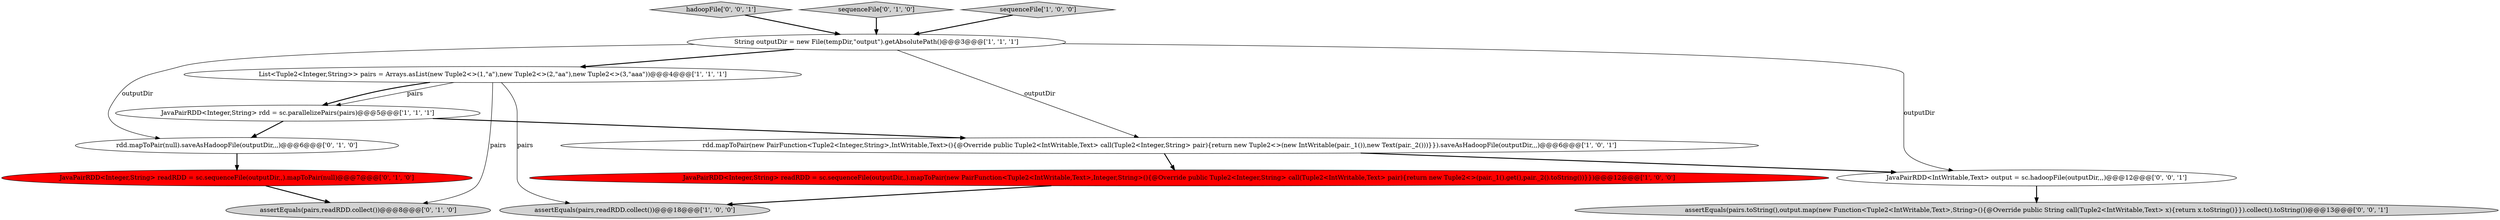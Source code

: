 digraph {
4 [style = filled, label = "JavaPairRDD<Integer,String> rdd = sc.parallelizePairs(pairs)@@@5@@@['1', '1', '1']", fillcolor = white, shape = ellipse image = "AAA0AAABBB1BBB"];
10 [style = filled, label = "assertEquals(pairs,readRDD.collect())@@@8@@@['0', '1', '0']", fillcolor = lightgray, shape = ellipse image = "AAA0AAABBB2BBB"];
12 [style = filled, label = "assertEquals(pairs.toString(),output.map(new Function<Tuple2<IntWritable,Text>,String>(){@Override public String call(Tuple2<IntWritable,Text> x){return x.toString()}}).collect().toString())@@@13@@@['0', '0', '1']", fillcolor = lightgray, shape = ellipse image = "AAA0AAABBB3BBB"];
13 [style = filled, label = "hadoopFile['0', '0', '1']", fillcolor = lightgray, shape = diamond image = "AAA0AAABBB3BBB"];
7 [style = filled, label = "sequenceFile['0', '1', '0']", fillcolor = lightgray, shape = diamond image = "AAA0AAABBB2BBB"];
11 [style = filled, label = "JavaPairRDD<IntWritable,Text> output = sc.hadoopFile(outputDir,,,)@@@12@@@['0', '0', '1']", fillcolor = white, shape = ellipse image = "AAA0AAABBB3BBB"];
8 [style = filled, label = "rdd.mapToPair(null).saveAsHadoopFile(outputDir,,,)@@@6@@@['0', '1', '0']", fillcolor = white, shape = ellipse image = "AAA0AAABBB2BBB"];
2 [style = filled, label = "sequenceFile['1', '0', '0']", fillcolor = lightgray, shape = diamond image = "AAA0AAABBB1BBB"];
1 [style = filled, label = "assertEquals(pairs,readRDD.collect())@@@18@@@['1', '0', '0']", fillcolor = lightgray, shape = ellipse image = "AAA0AAABBB1BBB"];
3 [style = filled, label = "JavaPairRDD<Integer,String> readRDD = sc.sequenceFile(outputDir,,).mapToPair(new PairFunction<Tuple2<IntWritable,Text>,Integer,String>(){@Override public Tuple2<Integer,String> call(Tuple2<IntWritable,Text> pair){return new Tuple2<>(pair._1().get(),pair._2().toString())}})@@@12@@@['1', '0', '0']", fillcolor = red, shape = ellipse image = "AAA1AAABBB1BBB"];
5 [style = filled, label = "String outputDir = new File(tempDir,\"output\").getAbsolutePath()@@@3@@@['1', '1', '1']", fillcolor = white, shape = ellipse image = "AAA0AAABBB1BBB"];
6 [style = filled, label = "List<Tuple2<Integer,String>> pairs = Arrays.asList(new Tuple2<>(1,\"a\"),new Tuple2<>(2,\"aa\"),new Tuple2<>(3,\"aaa\"))@@@4@@@['1', '1', '1']", fillcolor = white, shape = ellipse image = "AAA0AAABBB1BBB"];
0 [style = filled, label = "rdd.mapToPair(new PairFunction<Tuple2<Integer,String>,IntWritable,Text>(){@Override public Tuple2<IntWritable,Text> call(Tuple2<Integer,String> pair){return new Tuple2<>(new IntWritable(pair._1()),new Text(pair._2()))}}).saveAsHadoopFile(outputDir,,,)@@@6@@@['1', '0', '1']", fillcolor = white, shape = ellipse image = "AAA0AAABBB1BBB"];
9 [style = filled, label = "JavaPairRDD<Integer,String> readRDD = sc.sequenceFile(outputDir,,).mapToPair(null)@@@7@@@['0', '1', '0']", fillcolor = red, shape = ellipse image = "AAA1AAABBB2BBB"];
5->0 [style = solid, label="outputDir"];
0->3 [style = bold, label=""];
4->8 [style = bold, label=""];
6->4 [style = bold, label=""];
0->11 [style = bold, label=""];
5->8 [style = solid, label="outputDir"];
7->5 [style = bold, label=""];
11->12 [style = bold, label=""];
6->10 [style = solid, label="pairs"];
5->6 [style = bold, label=""];
9->10 [style = bold, label=""];
3->1 [style = bold, label=""];
5->11 [style = solid, label="outputDir"];
6->4 [style = solid, label="pairs"];
4->0 [style = bold, label=""];
2->5 [style = bold, label=""];
8->9 [style = bold, label=""];
6->1 [style = solid, label="pairs"];
13->5 [style = bold, label=""];
}
